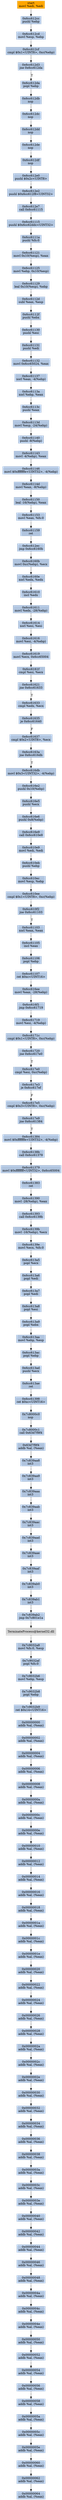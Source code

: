 digraph G {
node[shape=rectangle,style=filled,fillcolor=lightsteelblue,color=lightsteelblue]
bgcolor="transparent"
a0x6cc612camovl_edi_edi[label="start\nmovl %edi, %edi",color="lightgrey",fillcolor="orange"];
a0x6cc612ccpushl_ebp[label="0x6cc612cc\npushl %ebp"];
a0x6cc612cdmovl_esp_ebp[label="0x6cc612cd\nmovl %esp, %ebp"];
a0x6cc612cfcmpl_0x1UINT8_0xcebp_[label="0x6cc612cf\ncmpl $0x1<UINT8>, 0xc(%ebp)"];
a0x6cc612d3jne_0x6cc612da[label="0x6cc612d3\njne 0x6cc612da"];
a0x6cc612dapopl_ebp[label="0x6cc612da\npopl %ebp"];
a0x6cc612dbnop_[label="0x6cc612db\nnop "];
a0x6cc612dcnop_[label="0x6cc612dc\nnop "];
a0x6cc612ddnop_[label="0x6cc612dd\nnop "];
a0x6cc612denop_[label="0x6cc612de\nnop "];
a0x6cc612dfnop_[label="0x6cc612df\nnop "];
a0x6cc612e0pushl_0x2cUINT8[label="0x6cc612e0\npushl $0x2c<UINT8>"];
a0x6cc612e2pushl_0x6cc612f8UINT32[label="0x6cc612e2\npushl $0x6cc612f8<UINT32>"];
a0x6cc612e7call_0x6cc61115[label="0x6cc612e7\ncall 0x6cc61115"];
a0x6cc61115pushl_0x6cc62ddcUINT32[label="0x6cc61115\npushl $0x6cc62ddc<UINT32>"];
a0x6cc6111apushl_fs_0[label="0x6cc6111a\npushl %fs:0"];
a0x6cc61121movl_0x10esp__eax[label="0x6cc61121\nmovl 0x10(%esp), %eax"];
a0x6cc61125movl_ebp_0x10esp_[label="0x6cc61125\nmovl %ebp, 0x10(%esp)"];
a0x6cc61129leal_0x10esp__ebp[label="0x6cc61129\nleal 0x10(%esp), %ebp"];
a0x6cc6112dsubl_eax_esp[label="0x6cc6112d\nsubl %eax, %esp"];
a0x6cc6112fpushl_ebx[label="0x6cc6112f\npushl %ebx"];
a0x6cc61130pushl_esi[label="0x6cc61130\npushl %esi"];
a0x6cc61131pushl_edi[label="0x6cc61131\npushl %edi"];
a0x6cc61132movl_0x6cc65024_eax[label="0x6cc61132\nmovl 0x6cc65024, %eax"];
a0x6cc61137xorl_eax__4ebp_[label="0x6cc61137\nxorl %eax, -4(%ebp)"];
a0x6cc6113axorl_ebp_eax[label="0x6cc6113a\nxorl %ebp, %eax"];
a0x6cc6113cpushl_eax[label="0x6cc6113c\npushl %eax"];
a0x6cc6113dmovl_esp__24ebp_[label="0x6cc6113d\nmovl %esp, -24(%ebp)"];
a0x6cc61140pushl__8ebp_[label="0x6cc61140\npushl -8(%ebp)"];
a0x6cc61143movl__4ebp__eax[label="0x6cc61143\nmovl -4(%ebp), %eax"];
a0x6cc61146movl_0xfffffffeUINT32__4ebp_[label="0x6cc61146\nmovl $0xfffffffe<UINT32>, -4(%ebp)"];
a0x6cc6114dmovl_eax__8ebp_[label="0x6cc6114d\nmovl %eax, -8(%ebp)"];
a0x6cc61150leal__16ebp__eax[label="0x6cc61150\nleal -16(%ebp), %eax"];
a0x6cc61153movl_eax_fs_0[label="0x6cc61153\nmovl %eax, %fs:0"];
a0x6cc61159ret[label="0x6cc61159\nret"];
a0x6cc612ecjmp_0x6cc6160b[label="0x6cc612ec\njmp 0x6cc6160b"];
a0x6cc6160bmovl_0xcebp__ecx[label="0x6cc6160b\nmovl 0xc(%ebp), %ecx"];
a0x6cc6160exorl_edx_edx[label="0x6cc6160e\nxorl %edx, %edx"];
a0x6cc61610incl_edx[label="0x6cc61610\nincl %edx"];
a0x6cc61611movl_edx__28ebp_[label="0x6cc61611\nmovl %edx, -28(%ebp)"];
a0x6cc61614xorl_esi_esi[label="0x6cc61614\nxorl %esi, %esi"];
a0x6cc61616movl_esi__4ebp_[label="0x6cc61616\nmovl %esi, -4(%ebp)"];
a0x6cc61619movl_ecx_0x6cc65004[label="0x6cc61619\nmovl %ecx, 0x6cc65004"];
a0x6cc6161fcmpl_esi_ecx[label="0x6cc6161f\ncmpl %esi, %ecx"];
a0x6cc61621jne_0x6cc61633[label="0x6cc61621\njne 0x6cc61633"];
a0x6cc61633cmpl_edx_ecx[label="0x6cc61633\ncmpl %edx, %ecx"];
a0x6cc61635je_0x6cc61640[label="0x6cc61635\nje 0x6cc61640"];
a0x6cc61637cmpl_0x2UINT8_ecx[label="0x6cc61637\ncmpl $0x2<UINT8>, %ecx"];
a0x6cc6163ajne_0x6cc616db[label="0x6cc6163a\njne 0x6cc616db"];
a0x6cc616dbmovl_0x3UINT32__4ebp_[label="0x6cc616db\nmovl $0x3<UINT32>, -4(%ebp)"];
a0x6cc616e2pushl_0x10ebp_[label="0x6cc616e2\npushl 0x10(%ebp)"];
a0x6cc616e5pushl_ecx[label="0x6cc616e5\npushl %ecx"];
a0x6cc616e6pushl_0x8ebp_[label="0x6cc616e6\npushl 0x8(%ebp)"];
a0x6cc616e9call_0x6cc610e9[label="0x6cc616e9\ncall 0x6cc610e9"];
a0x6cc610e9movl_edi_edi[label="0x6cc610e9\nmovl %edi, %edi"];
a0x6cc610ebpushl_ebp[label="0x6cc610eb\npushl %ebp"];
a0x6cc610ecmovl_esp_ebp[label="0x6cc610ec\nmovl %esp, %ebp"];
a0x6cc610eecmpl_0x1UINT8_0xcebp_[label="0x6cc610ee\ncmpl $0x1<UINT8>, 0xc(%ebp)"];
a0x6cc610f2jne_0x6cc61103[label="0x6cc610f2\njne 0x6cc61103"];
a0x6cc61103xorl_eax_eax[label="0x6cc61103\nxorl %eax, %eax"];
a0x6cc61105incl_eax[label="0x6cc61105\nincl %eax"];
a0x6cc61106popl_ebp[label="0x6cc61106\npopl %ebp"];
a0x6cc61107ret_0xcUINT16[label="0x6cc61107\nret $0xc<UINT16>"];
a0x6cc616eemovl_eax__28ebp_[label="0x6cc616ee\nmovl %eax, -28(%ebp)"];
a0x6cc616f1jmp_0x6cc61719[label="0x6cc616f1\njmp 0x6cc61719"];
a0x6cc61719movl_esi__4ebp_[label="0x6cc61719\nmovl %esi, -4(%ebp)"];
a0x6cc6171ccmpl_0x1UINT8_0xcebp_[label="0x6cc6171c\ncmpl $0x1<UINT8>, 0xc(%ebp)"];
a0x6cc61720jne_0x6cc617e0[label="0x6cc61720\njne 0x6cc617e0"];
a0x6cc617e0cmpl_esi_0xcebp_[label="0x6cc617e0\ncmpl %esi, 0xc(%ebp)"];
a0x6cc617e3je_0x6cc617ef[label="0x6cc617e3\nje 0x6cc617ef"];
a0x6cc617e5cmpl_0x3UINT8_0xcebp_[label="0x6cc617e5\ncmpl $0x3<UINT8>, 0xc(%ebp)"];
a0x6cc617e9jne_0x6cc61384[label="0x6cc617e9\njne 0x6cc61384"];
a0x6cc61384movl_0xfffffffeUINT32__4ebp_[label="0x6cc61384\nmovl $0xfffffffe<UINT32>, -4(%ebp)"];
a0x6cc6138bcall_0x6cc61379[label="0x6cc6138b\ncall 0x6cc61379"];
a0x6cc61379movl_0xffffffffUINT32_0x6cc65004[label="0x6cc61379\nmovl $0xffffffff<UINT32>, 0x6cc65004"];
a0x6cc61383ret[label="0x6cc61383\nret"];
a0x6cc61390movl__28ebp__eax[label="0x6cc61390\nmovl -28(%ebp), %eax"];
a0x6cc61393call_0x6cc6139b[label="0x6cc61393\ncall 0x6cc6139b"];
a0x6cc6139bmovl__16ebp__ecx[label="0x6cc6139b\nmovl -16(%ebp), %ecx"];
a0x6cc6139emovl_ecx_fs_0[label="0x6cc6139e\nmovl %ecx, %fs:0"];
a0x6cc613a5popl_ecx[label="0x6cc613a5\npopl %ecx"];
a0x6cc613a6popl_edi[label="0x6cc613a6\npopl %edi"];
a0x6cc613a7popl_edi[label="0x6cc613a7\npopl %edi"];
a0x6cc613a8popl_esi[label="0x6cc613a8\npopl %esi"];
a0x6cc613a9popl_ebx[label="0x6cc613a9\npopl %ebx"];
a0x6cc613aamovl_ebp_esp[label="0x6cc613aa\nmovl %ebp, %esp"];
a0x6cc613acpopl_ebp[label="0x6cc613ac\npopl %ebp"];
a0x6cc613adpushl_ecx[label="0x6cc613ad\npushl %ecx"];
a0x6cc613aeret[label="0x6cc613ae\nret"];
a0x6cc61398ret_0xcUINT16[label="0x6cc61398\nret $0xc<UINT16>"];
a0x7c8000c0nop_[label="0x7c8000c0\nnop "];
a0x7c8000c1call_0x63d7f9f4[label="0x7c8000c1\ncall 0x63d7f9f4"];
a0x63d7f9f4addb_al_eax_[label="0x63d7f9f4\naddb %al, (%eax)"];
a0x7c839aa8int3_[label="0x7c839aa8\nint3 "];
a0x7c839aa9int3_[label="0x7c839aa9\nint3 "];
a0x7c839aaaint3_[label="0x7c839aaa\nint3 "];
a0x7c839aabint3_[label="0x7c839aab\nint3 "];
a0x7c839aacint3_[label="0x7c839aac\nint3 "];
a0x7c839aadint3_[label="0x7c839aad\nint3 "];
a0x7c839aaeint3_[label="0x7c839aae\nint3 "];
a0x7c839aafint3_[label="0x7c839aaf\nint3 "];
a0x7c839ab0int3_[label="0x7c839ab0\nint3 "];
a0x7c839ab1int3_[label="0x7c839ab1\nint3 "];
a0x7c839ab2jmp_0x7c801e1a[label="0x7c839ab2\njmp 0x7c801e1a"];
TerminateProcess_kernel32_dll[label="TerminateProcess@kernel32.dll",color="lightgrey",fillcolor="lightgrey"];
a0x7c9032a8movl_fs_0_esp[label="0x7c9032a8\nmovl %fs:0, %esp"];
a0x7c9032afpopl_fs_0[label="0x7c9032af\npopl %fs:0"];
a0x7c9032b6movl_ebp_esp[label="0x7c9032b6\nmovl %ebp, %esp"];
a0x7c9032b8popl_ebp[label="0x7c9032b8\npopl %ebp"];
a0x7c9032b9ret_0x14UINT16[label="0x7c9032b9\nret $0x14<UINT16>"];
a0x00000000addb_al_eax_[label="0x00000000\naddb %al, (%eax)"];
a0x00000002addb_al_eax_[label="0x00000002\naddb %al, (%eax)"];
a0x00000004addb_al_eax_[label="0x00000004\naddb %al, (%eax)"];
a0x00000006addb_al_eax_[label="0x00000006\naddb %al, (%eax)"];
a0x00000008addb_al_eax_[label="0x00000008\naddb %al, (%eax)"];
a0x0000000aaddb_al_eax_[label="0x0000000a\naddb %al, (%eax)"];
a0x0000000caddb_al_eax_[label="0x0000000c\naddb %al, (%eax)"];
a0x0000000eaddb_al_eax_[label="0x0000000e\naddb %al, (%eax)"];
a0x00000010addb_al_eax_[label="0x00000010\naddb %al, (%eax)"];
a0x00000012addb_al_eax_[label="0x00000012\naddb %al, (%eax)"];
a0x00000014addb_al_eax_[label="0x00000014\naddb %al, (%eax)"];
a0x00000016addb_al_eax_[label="0x00000016\naddb %al, (%eax)"];
a0x00000018addb_al_eax_[label="0x00000018\naddb %al, (%eax)"];
a0x0000001aaddb_al_eax_[label="0x0000001a\naddb %al, (%eax)"];
a0x0000001caddb_al_eax_[label="0x0000001c\naddb %al, (%eax)"];
a0x0000001eaddb_al_eax_[label="0x0000001e\naddb %al, (%eax)"];
a0x00000020addb_al_eax_[label="0x00000020\naddb %al, (%eax)"];
a0x00000022addb_al_eax_[label="0x00000022\naddb %al, (%eax)"];
a0x00000024addb_al_eax_[label="0x00000024\naddb %al, (%eax)"];
a0x00000026addb_al_eax_[label="0x00000026\naddb %al, (%eax)"];
a0x00000028addb_al_eax_[label="0x00000028\naddb %al, (%eax)"];
a0x0000002aaddb_al_eax_[label="0x0000002a\naddb %al, (%eax)"];
a0x0000002caddb_al_eax_[label="0x0000002c\naddb %al, (%eax)"];
a0x0000002eaddb_al_eax_[label="0x0000002e\naddb %al, (%eax)"];
a0x00000030addb_al_eax_[label="0x00000030\naddb %al, (%eax)"];
a0x00000032addb_al_eax_[label="0x00000032\naddb %al, (%eax)"];
a0x00000034addb_al_eax_[label="0x00000034\naddb %al, (%eax)"];
a0x00000036addb_al_eax_[label="0x00000036\naddb %al, (%eax)"];
a0x00000038addb_al_eax_[label="0x00000038\naddb %al, (%eax)"];
a0x0000003aaddb_al_eax_[label="0x0000003a\naddb %al, (%eax)"];
a0x0000003caddb_al_eax_[label="0x0000003c\naddb %al, (%eax)"];
a0x0000003eaddb_al_eax_[label="0x0000003e\naddb %al, (%eax)"];
a0x00000040addb_al_eax_[label="0x00000040\naddb %al, (%eax)"];
a0x00000042addb_al_eax_[label="0x00000042\naddb %al, (%eax)"];
a0x00000044addb_al_eax_[label="0x00000044\naddb %al, (%eax)"];
a0x00000046addb_al_eax_[label="0x00000046\naddb %al, (%eax)"];
a0x00000048addb_al_eax_[label="0x00000048\naddb %al, (%eax)"];
a0x0000004aaddb_al_eax_[label="0x0000004a\naddb %al, (%eax)"];
a0x0000004caddb_al_eax_[label="0x0000004c\naddb %al, (%eax)"];
a0x0000004eaddb_al_eax_[label="0x0000004e\naddb %al, (%eax)"];
a0x00000050addb_al_eax_[label="0x00000050\naddb %al, (%eax)"];
a0x00000052addb_al_eax_[label="0x00000052\naddb %al, (%eax)"];
a0x00000054addb_al_eax_[label="0x00000054\naddb %al, (%eax)"];
a0x00000056addb_al_eax_[label="0x00000056\naddb %al, (%eax)"];
a0x00000058addb_al_eax_[label="0x00000058\naddb %al, (%eax)"];
a0x0000005aaddb_al_eax_[label="0x0000005a\naddb %al, (%eax)"];
a0x0000005caddb_al_eax_[label="0x0000005c\naddb %al, (%eax)"];
a0x0000005eaddb_al_eax_[label="0x0000005e\naddb %al, (%eax)"];
a0x00000060addb_al_eax_[label="0x00000060\naddb %al, (%eax)"];
a0x00000062addb_al_eax_[label="0x00000062\naddb %al, (%eax)"];
a0x00000064addb_al_eax_[label="0x00000064\naddb %al, (%eax)"];
a0x6cc612camovl_edi_edi -> a0x6cc612ccpushl_ebp [color="#000000"];
a0x6cc612ccpushl_ebp -> a0x6cc612cdmovl_esp_ebp [color="#000000"];
a0x6cc612cdmovl_esp_ebp -> a0x6cc612cfcmpl_0x1UINT8_0xcebp_ [color="#000000"];
a0x6cc612cfcmpl_0x1UINT8_0xcebp_ -> a0x6cc612d3jne_0x6cc612da [color="#000000"];
a0x6cc612d3jne_0x6cc612da -> a0x6cc612dapopl_ebp [color="#000000",label="T"];
a0x6cc612dapopl_ebp -> a0x6cc612dbnop_ [color="#000000"];
a0x6cc612dbnop_ -> a0x6cc612dcnop_ [color="#000000"];
a0x6cc612dcnop_ -> a0x6cc612ddnop_ [color="#000000"];
a0x6cc612ddnop_ -> a0x6cc612denop_ [color="#000000"];
a0x6cc612denop_ -> a0x6cc612dfnop_ [color="#000000"];
a0x6cc612dfnop_ -> a0x6cc612e0pushl_0x2cUINT8 [color="#000000"];
a0x6cc612e0pushl_0x2cUINT8 -> a0x6cc612e2pushl_0x6cc612f8UINT32 [color="#000000"];
a0x6cc612e2pushl_0x6cc612f8UINT32 -> a0x6cc612e7call_0x6cc61115 [color="#000000"];
a0x6cc612e7call_0x6cc61115 -> a0x6cc61115pushl_0x6cc62ddcUINT32 [color="#000000"];
a0x6cc61115pushl_0x6cc62ddcUINT32 -> a0x6cc6111apushl_fs_0 [color="#000000"];
a0x6cc6111apushl_fs_0 -> a0x6cc61121movl_0x10esp__eax [color="#000000"];
a0x6cc61121movl_0x10esp__eax -> a0x6cc61125movl_ebp_0x10esp_ [color="#000000"];
a0x6cc61125movl_ebp_0x10esp_ -> a0x6cc61129leal_0x10esp__ebp [color="#000000"];
a0x6cc61129leal_0x10esp__ebp -> a0x6cc6112dsubl_eax_esp [color="#000000"];
a0x6cc6112dsubl_eax_esp -> a0x6cc6112fpushl_ebx [color="#000000"];
a0x6cc6112fpushl_ebx -> a0x6cc61130pushl_esi [color="#000000"];
a0x6cc61130pushl_esi -> a0x6cc61131pushl_edi [color="#000000"];
a0x6cc61131pushl_edi -> a0x6cc61132movl_0x6cc65024_eax [color="#000000"];
a0x6cc61132movl_0x6cc65024_eax -> a0x6cc61137xorl_eax__4ebp_ [color="#000000"];
a0x6cc61137xorl_eax__4ebp_ -> a0x6cc6113axorl_ebp_eax [color="#000000"];
a0x6cc6113axorl_ebp_eax -> a0x6cc6113cpushl_eax [color="#000000"];
a0x6cc6113cpushl_eax -> a0x6cc6113dmovl_esp__24ebp_ [color="#000000"];
a0x6cc6113dmovl_esp__24ebp_ -> a0x6cc61140pushl__8ebp_ [color="#000000"];
a0x6cc61140pushl__8ebp_ -> a0x6cc61143movl__4ebp__eax [color="#000000"];
a0x6cc61143movl__4ebp__eax -> a0x6cc61146movl_0xfffffffeUINT32__4ebp_ [color="#000000"];
a0x6cc61146movl_0xfffffffeUINT32__4ebp_ -> a0x6cc6114dmovl_eax__8ebp_ [color="#000000"];
a0x6cc6114dmovl_eax__8ebp_ -> a0x6cc61150leal__16ebp__eax [color="#000000"];
a0x6cc61150leal__16ebp__eax -> a0x6cc61153movl_eax_fs_0 [color="#000000"];
a0x6cc61153movl_eax_fs_0 -> a0x6cc61159ret [color="#000000"];
a0x6cc61159ret -> a0x6cc612ecjmp_0x6cc6160b [color="#000000"];
a0x6cc612ecjmp_0x6cc6160b -> a0x6cc6160bmovl_0xcebp__ecx [color="#000000"];
a0x6cc6160bmovl_0xcebp__ecx -> a0x6cc6160exorl_edx_edx [color="#000000"];
a0x6cc6160exorl_edx_edx -> a0x6cc61610incl_edx [color="#000000"];
a0x6cc61610incl_edx -> a0x6cc61611movl_edx__28ebp_ [color="#000000"];
a0x6cc61611movl_edx__28ebp_ -> a0x6cc61614xorl_esi_esi [color="#000000"];
a0x6cc61614xorl_esi_esi -> a0x6cc61616movl_esi__4ebp_ [color="#000000"];
a0x6cc61616movl_esi__4ebp_ -> a0x6cc61619movl_ecx_0x6cc65004 [color="#000000"];
a0x6cc61619movl_ecx_0x6cc65004 -> a0x6cc6161fcmpl_esi_ecx [color="#000000"];
a0x6cc6161fcmpl_esi_ecx -> a0x6cc61621jne_0x6cc61633 [color="#000000"];
a0x6cc61621jne_0x6cc61633 -> a0x6cc61633cmpl_edx_ecx [color="#000000",label="T"];
a0x6cc61633cmpl_edx_ecx -> a0x6cc61635je_0x6cc61640 [color="#000000"];
a0x6cc61635je_0x6cc61640 -> a0x6cc61637cmpl_0x2UINT8_ecx [color="#000000",label="F"];
a0x6cc61637cmpl_0x2UINT8_ecx -> a0x6cc6163ajne_0x6cc616db [color="#000000"];
a0x6cc6163ajne_0x6cc616db -> a0x6cc616dbmovl_0x3UINT32__4ebp_ [color="#000000",label="T"];
a0x6cc616dbmovl_0x3UINT32__4ebp_ -> a0x6cc616e2pushl_0x10ebp_ [color="#000000"];
a0x6cc616e2pushl_0x10ebp_ -> a0x6cc616e5pushl_ecx [color="#000000"];
a0x6cc616e5pushl_ecx -> a0x6cc616e6pushl_0x8ebp_ [color="#000000"];
a0x6cc616e6pushl_0x8ebp_ -> a0x6cc616e9call_0x6cc610e9 [color="#000000"];
a0x6cc616e9call_0x6cc610e9 -> a0x6cc610e9movl_edi_edi [color="#000000"];
a0x6cc610e9movl_edi_edi -> a0x6cc610ebpushl_ebp [color="#000000"];
a0x6cc610ebpushl_ebp -> a0x6cc610ecmovl_esp_ebp [color="#000000"];
a0x6cc610ecmovl_esp_ebp -> a0x6cc610eecmpl_0x1UINT8_0xcebp_ [color="#000000"];
a0x6cc610eecmpl_0x1UINT8_0xcebp_ -> a0x6cc610f2jne_0x6cc61103 [color="#000000"];
a0x6cc610f2jne_0x6cc61103 -> a0x6cc61103xorl_eax_eax [color="#000000",label="T"];
a0x6cc61103xorl_eax_eax -> a0x6cc61105incl_eax [color="#000000"];
a0x6cc61105incl_eax -> a0x6cc61106popl_ebp [color="#000000"];
a0x6cc61106popl_ebp -> a0x6cc61107ret_0xcUINT16 [color="#000000"];
a0x6cc61107ret_0xcUINT16 -> a0x6cc616eemovl_eax__28ebp_ [color="#000000"];
a0x6cc616eemovl_eax__28ebp_ -> a0x6cc616f1jmp_0x6cc61719 [color="#000000"];
a0x6cc616f1jmp_0x6cc61719 -> a0x6cc61719movl_esi__4ebp_ [color="#000000"];
a0x6cc61719movl_esi__4ebp_ -> a0x6cc6171ccmpl_0x1UINT8_0xcebp_ [color="#000000"];
a0x6cc6171ccmpl_0x1UINT8_0xcebp_ -> a0x6cc61720jne_0x6cc617e0 [color="#000000"];
a0x6cc61720jne_0x6cc617e0 -> a0x6cc617e0cmpl_esi_0xcebp_ [color="#000000",label="T"];
a0x6cc617e0cmpl_esi_0xcebp_ -> a0x6cc617e3je_0x6cc617ef [color="#000000"];
a0x6cc617e3je_0x6cc617ef -> a0x6cc617e5cmpl_0x3UINT8_0xcebp_ [color="#000000",label="F"];
a0x6cc617e5cmpl_0x3UINT8_0xcebp_ -> a0x6cc617e9jne_0x6cc61384 [color="#000000"];
a0x6cc617e9jne_0x6cc61384 -> a0x6cc61384movl_0xfffffffeUINT32__4ebp_ [color="#000000",label="T"];
a0x6cc61384movl_0xfffffffeUINT32__4ebp_ -> a0x6cc6138bcall_0x6cc61379 [color="#000000"];
a0x6cc6138bcall_0x6cc61379 -> a0x6cc61379movl_0xffffffffUINT32_0x6cc65004 [color="#000000"];
a0x6cc61379movl_0xffffffffUINT32_0x6cc65004 -> a0x6cc61383ret [color="#000000"];
a0x6cc61383ret -> a0x6cc61390movl__28ebp__eax [color="#000000"];
a0x6cc61390movl__28ebp__eax -> a0x6cc61393call_0x6cc6139b [color="#000000"];
a0x6cc61393call_0x6cc6139b -> a0x6cc6139bmovl__16ebp__ecx [color="#000000"];
a0x6cc6139bmovl__16ebp__ecx -> a0x6cc6139emovl_ecx_fs_0 [color="#000000"];
a0x6cc6139emovl_ecx_fs_0 -> a0x6cc613a5popl_ecx [color="#000000"];
a0x6cc613a5popl_ecx -> a0x6cc613a6popl_edi [color="#000000"];
a0x6cc613a6popl_edi -> a0x6cc613a7popl_edi [color="#000000"];
a0x6cc613a7popl_edi -> a0x6cc613a8popl_esi [color="#000000"];
a0x6cc613a8popl_esi -> a0x6cc613a9popl_ebx [color="#000000"];
a0x6cc613a9popl_ebx -> a0x6cc613aamovl_ebp_esp [color="#000000"];
a0x6cc613aamovl_ebp_esp -> a0x6cc613acpopl_ebp [color="#000000"];
a0x6cc613acpopl_ebp -> a0x6cc613adpushl_ecx [color="#000000"];
a0x6cc613adpushl_ecx -> a0x6cc613aeret [color="#000000"];
a0x6cc613aeret -> a0x6cc61398ret_0xcUINT16 [color="#000000"];
a0x6cc61398ret_0xcUINT16 -> a0x7c8000c0nop_ [color="#000000"];
a0x7c8000c0nop_ -> a0x7c8000c1call_0x63d7f9f4 [color="#000000"];
a0x7c8000c1call_0x63d7f9f4 -> a0x63d7f9f4addb_al_eax_ [color="#000000"];
a0x63d7f9f4addb_al_eax_ -> a0x7c839aa8int3_ [color="#000000"];
a0x7c839aa8int3_ -> a0x7c839aa9int3_ [color="#000000"];
a0x7c839aa9int3_ -> a0x7c839aaaint3_ [color="#000000"];
a0x7c839aaaint3_ -> a0x7c839aabint3_ [color="#000000"];
a0x7c839aabint3_ -> a0x7c839aacint3_ [color="#000000"];
a0x7c839aacint3_ -> a0x7c839aadint3_ [color="#000000"];
a0x7c839aadint3_ -> a0x7c839aaeint3_ [color="#000000"];
a0x7c839aaeint3_ -> a0x7c839aafint3_ [color="#000000"];
a0x7c839aafint3_ -> a0x7c839ab0int3_ [color="#000000"];
a0x7c839ab0int3_ -> a0x7c839ab1int3_ [color="#000000"];
a0x7c839ab1int3_ -> a0x7c839ab2jmp_0x7c801e1a [color="#000000"];
a0x7c839ab2jmp_0x7c801e1a -> TerminateProcess_kernel32_dll [color="#000000"];
TerminateProcess_kernel32_dll -> a0x7c9032a8movl_fs_0_esp [color="#000000"];
a0x7c9032a8movl_fs_0_esp -> a0x7c9032afpopl_fs_0 [color="#000000"];
a0x7c9032afpopl_fs_0 -> a0x7c9032b6movl_ebp_esp [color="#000000"];
a0x7c9032b6movl_ebp_esp -> a0x7c9032b8popl_ebp [color="#000000"];
a0x7c9032b8popl_ebp -> a0x7c9032b9ret_0x14UINT16 [color="#000000"];
a0x7c9032b9ret_0x14UINT16 -> a0x00000000addb_al_eax_ [color="#000000"];
a0x00000000addb_al_eax_ -> a0x00000002addb_al_eax_ [color="#000000"];
a0x00000002addb_al_eax_ -> a0x00000004addb_al_eax_ [color="#000000"];
a0x00000004addb_al_eax_ -> a0x00000006addb_al_eax_ [color="#000000"];
a0x00000006addb_al_eax_ -> a0x00000008addb_al_eax_ [color="#000000"];
a0x00000008addb_al_eax_ -> a0x0000000aaddb_al_eax_ [color="#000000"];
a0x0000000aaddb_al_eax_ -> a0x0000000caddb_al_eax_ [color="#000000"];
a0x0000000caddb_al_eax_ -> a0x0000000eaddb_al_eax_ [color="#000000"];
a0x0000000eaddb_al_eax_ -> a0x00000010addb_al_eax_ [color="#000000"];
a0x00000010addb_al_eax_ -> a0x00000012addb_al_eax_ [color="#000000"];
a0x00000012addb_al_eax_ -> a0x00000014addb_al_eax_ [color="#000000"];
a0x00000014addb_al_eax_ -> a0x00000016addb_al_eax_ [color="#000000"];
a0x00000016addb_al_eax_ -> a0x00000018addb_al_eax_ [color="#000000"];
a0x00000018addb_al_eax_ -> a0x0000001aaddb_al_eax_ [color="#000000"];
a0x0000001aaddb_al_eax_ -> a0x0000001caddb_al_eax_ [color="#000000"];
a0x0000001caddb_al_eax_ -> a0x0000001eaddb_al_eax_ [color="#000000"];
a0x0000001eaddb_al_eax_ -> a0x00000020addb_al_eax_ [color="#000000"];
a0x00000020addb_al_eax_ -> a0x00000022addb_al_eax_ [color="#000000"];
a0x00000022addb_al_eax_ -> a0x00000024addb_al_eax_ [color="#000000"];
a0x00000024addb_al_eax_ -> a0x00000026addb_al_eax_ [color="#000000"];
a0x00000026addb_al_eax_ -> a0x00000028addb_al_eax_ [color="#000000"];
a0x00000028addb_al_eax_ -> a0x0000002aaddb_al_eax_ [color="#000000"];
a0x0000002aaddb_al_eax_ -> a0x0000002caddb_al_eax_ [color="#000000"];
a0x0000002caddb_al_eax_ -> a0x0000002eaddb_al_eax_ [color="#000000"];
a0x0000002eaddb_al_eax_ -> a0x00000030addb_al_eax_ [color="#000000"];
a0x00000030addb_al_eax_ -> a0x00000032addb_al_eax_ [color="#000000"];
a0x00000032addb_al_eax_ -> a0x00000034addb_al_eax_ [color="#000000"];
a0x00000034addb_al_eax_ -> a0x00000036addb_al_eax_ [color="#000000"];
a0x00000036addb_al_eax_ -> a0x00000038addb_al_eax_ [color="#000000"];
a0x00000038addb_al_eax_ -> a0x0000003aaddb_al_eax_ [color="#000000"];
a0x0000003aaddb_al_eax_ -> a0x0000003caddb_al_eax_ [color="#000000"];
a0x0000003caddb_al_eax_ -> a0x0000003eaddb_al_eax_ [color="#000000"];
a0x0000003eaddb_al_eax_ -> a0x00000040addb_al_eax_ [color="#000000"];
a0x00000040addb_al_eax_ -> a0x00000042addb_al_eax_ [color="#000000"];
a0x00000042addb_al_eax_ -> a0x00000044addb_al_eax_ [color="#000000"];
a0x00000044addb_al_eax_ -> a0x00000046addb_al_eax_ [color="#000000"];
a0x00000046addb_al_eax_ -> a0x00000048addb_al_eax_ [color="#000000"];
a0x00000048addb_al_eax_ -> a0x0000004aaddb_al_eax_ [color="#000000"];
a0x0000004aaddb_al_eax_ -> a0x0000004caddb_al_eax_ [color="#000000"];
a0x0000004caddb_al_eax_ -> a0x0000004eaddb_al_eax_ [color="#000000"];
a0x0000004eaddb_al_eax_ -> a0x00000050addb_al_eax_ [color="#000000"];
a0x00000050addb_al_eax_ -> a0x00000052addb_al_eax_ [color="#000000"];
a0x00000052addb_al_eax_ -> a0x00000054addb_al_eax_ [color="#000000"];
a0x00000054addb_al_eax_ -> a0x00000056addb_al_eax_ [color="#000000"];
a0x00000056addb_al_eax_ -> a0x00000058addb_al_eax_ [color="#000000"];
a0x00000058addb_al_eax_ -> a0x0000005aaddb_al_eax_ [color="#000000"];
a0x0000005aaddb_al_eax_ -> a0x0000005caddb_al_eax_ [color="#000000"];
a0x0000005caddb_al_eax_ -> a0x0000005eaddb_al_eax_ [color="#000000"];
a0x0000005eaddb_al_eax_ -> a0x00000060addb_al_eax_ [color="#000000"];
a0x00000060addb_al_eax_ -> a0x00000062addb_al_eax_ [color="#000000"];
a0x00000062addb_al_eax_ -> a0x00000064addb_al_eax_ [color="#000000"];
}
